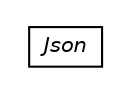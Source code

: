 #!/usr/local/bin/dot
#
# Class diagram 
# Generated by UMLGraph version R5_6-24-gf6e263 (http://www.umlgraph.org/)
#

digraph G {
	edge [fontname="Helvetica",fontsize=10,labelfontname="Helvetica",labelfontsize=10];
	node [fontname="Helvetica",fontsize=10,shape=plaintext];
	nodesep=0.25;
	ranksep=0.5;
	rankdir=LR;
	// org.turbogwt.net.serialization.shared.Json
	c623 [label=<<table title="org.turbogwt.net.serialization.shared.Json" border="0" cellborder="1" cellspacing="0" cellpadding="2" port="p" href="./Json.html">
		<tr><td><table border="0" cellspacing="0" cellpadding="1">
<tr><td align="center" balign="center"><font face="Helvetica-Oblique"> Json </font></td></tr>
		</table></td></tr>
		</table>>, URL="./Json.html", fontname="Helvetica", fontcolor="black", fontsize=10.0];
}

